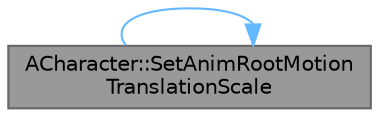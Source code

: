 digraph "ACharacter::SetAnimRootMotionTranslationScale"
{
 // INTERACTIVE_SVG=YES
 // LATEX_PDF_SIZE
  bgcolor="transparent";
  edge [fontname=Helvetica,fontsize=10,labelfontname=Helvetica,labelfontsize=10];
  node [fontname=Helvetica,fontsize=10,shape=box,height=0.2,width=0.4];
  rankdir="LR";
  Node1 [id="Node000001",label="ACharacter::SetAnimRootMotion\lTranslationScale",height=0.2,width=0.4,color="gray40", fillcolor="grey60", style="filled", fontcolor="black",tooltip="Sets scale to apply to root motion translation on this Character."];
  Node1 -> Node1 [id="edge1_Node000001_Node000001",color="steelblue1",style="solid",tooltip=" "];
}
